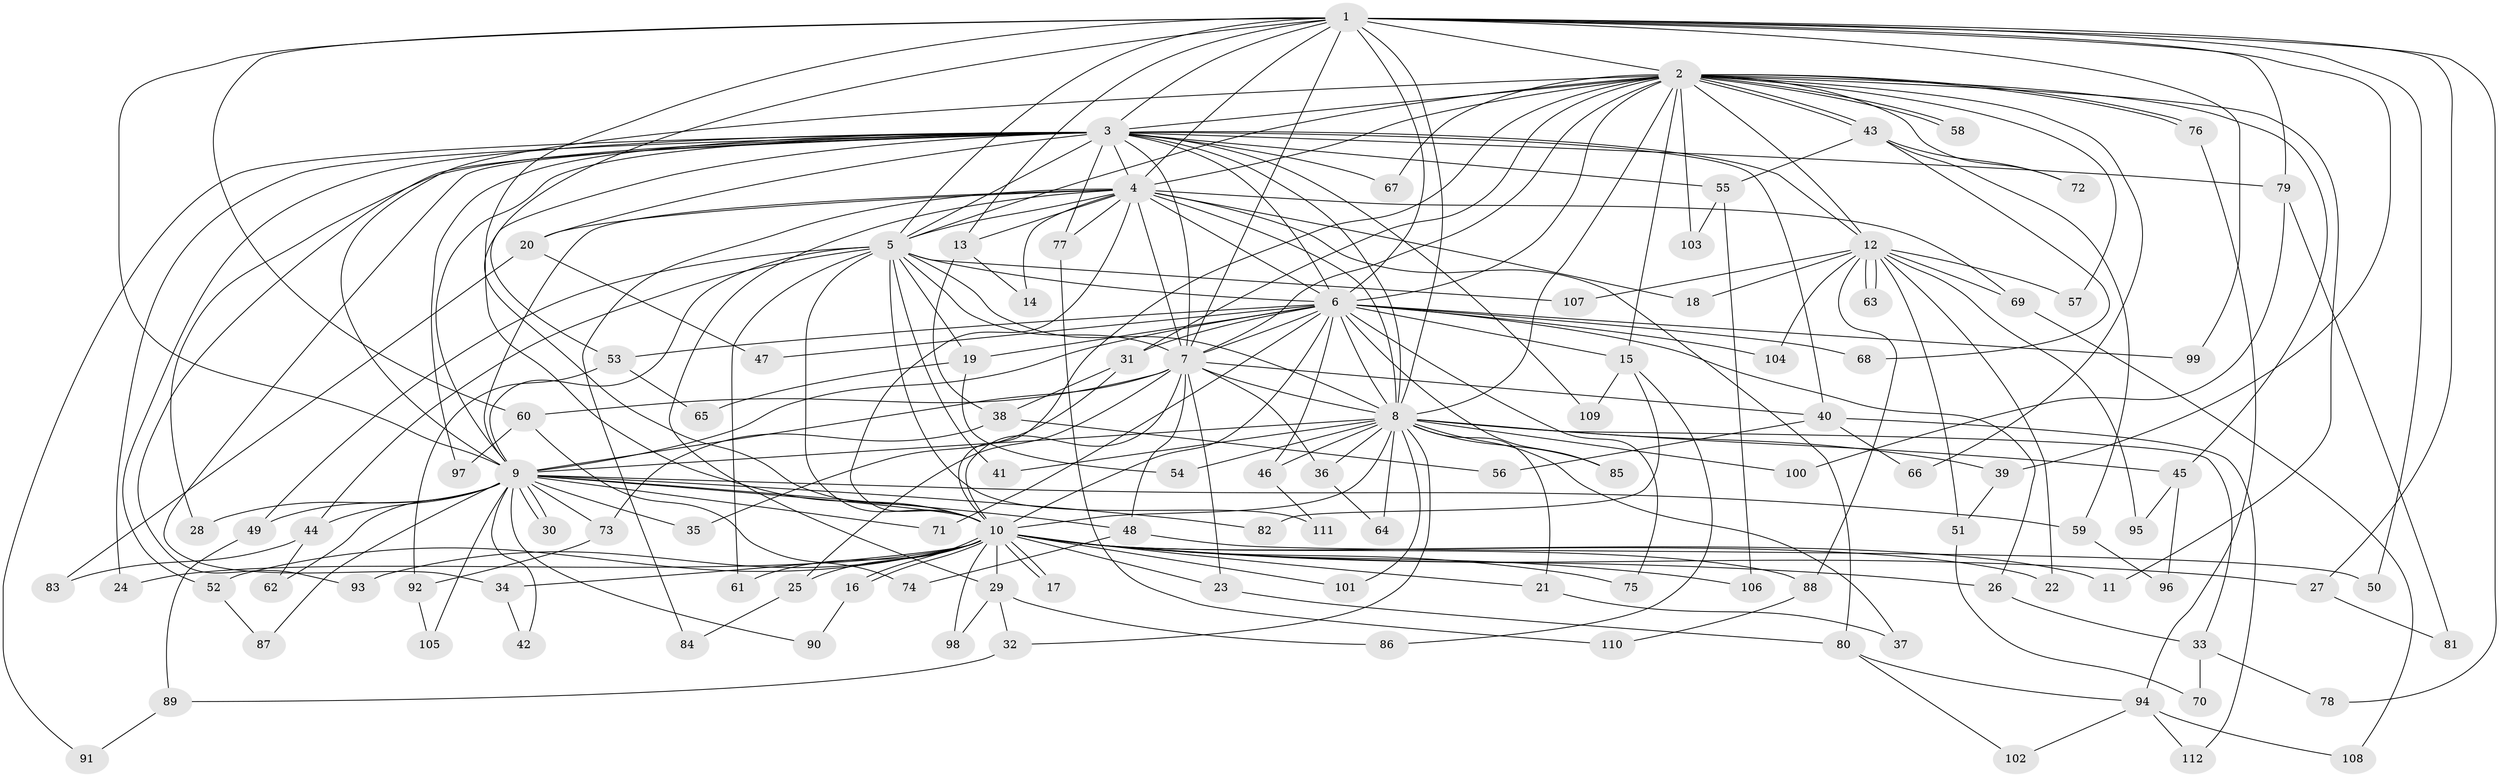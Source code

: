 // Generated by graph-tools (version 1.1) at 2025/11/02/27/25 16:11:02]
// undirected, 112 vertices, 249 edges
graph export_dot {
graph [start="1"]
  node [color=gray90,style=filled];
  1;
  2;
  3;
  4;
  5;
  6;
  7;
  8;
  9;
  10;
  11;
  12;
  13;
  14;
  15;
  16;
  17;
  18;
  19;
  20;
  21;
  22;
  23;
  24;
  25;
  26;
  27;
  28;
  29;
  30;
  31;
  32;
  33;
  34;
  35;
  36;
  37;
  38;
  39;
  40;
  41;
  42;
  43;
  44;
  45;
  46;
  47;
  48;
  49;
  50;
  51;
  52;
  53;
  54;
  55;
  56;
  57;
  58;
  59;
  60;
  61;
  62;
  63;
  64;
  65;
  66;
  67;
  68;
  69;
  70;
  71;
  72;
  73;
  74;
  75;
  76;
  77;
  78;
  79;
  80;
  81;
  82;
  83;
  84;
  85;
  86;
  87;
  88;
  89;
  90;
  91;
  92;
  93;
  94;
  95;
  96;
  97;
  98;
  99;
  100;
  101;
  102;
  103;
  104;
  105;
  106;
  107;
  108;
  109;
  110;
  111;
  112;
  1 -- 2;
  1 -- 3;
  1 -- 4;
  1 -- 5;
  1 -- 6;
  1 -- 7;
  1 -- 8;
  1 -- 9;
  1 -- 10;
  1 -- 13;
  1 -- 27;
  1 -- 39;
  1 -- 50;
  1 -- 53;
  1 -- 60;
  1 -- 78;
  1 -- 79;
  1 -- 99;
  2 -- 3;
  2 -- 4;
  2 -- 5;
  2 -- 6;
  2 -- 7;
  2 -- 8;
  2 -- 9;
  2 -- 10;
  2 -- 11;
  2 -- 12;
  2 -- 15;
  2 -- 31;
  2 -- 43;
  2 -- 43;
  2 -- 45;
  2 -- 57;
  2 -- 58;
  2 -- 58;
  2 -- 66;
  2 -- 67;
  2 -- 72;
  2 -- 76;
  2 -- 76;
  2 -- 103;
  3 -- 4;
  3 -- 5;
  3 -- 6;
  3 -- 7;
  3 -- 8;
  3 -- 9;
  3 -- 10;
  3 -- 12;
  3 -- 20;
  3 -- 24;
  3 -- 28;
  3 -- 34;
  3 -- 40;
  3 -- 52;
  3 -- 55;
  3 -- 67;
  3 -- 77;
  3 -- 79;
  3 -- 91;
  3 -- 93;
  3 -- 97;
  3 -- 109;
  4 -- 5;
  4 -- 6;
  4 -- 7;
  4 -- 8;
  4 -- 9;
  4 -- 10;
  4 -- 13;
  4 -- 14;
  4 -- 18;
  4 -- 20;
  4 -- 29;
  4 -- 69;
  4 -- 77;
  4 -- 80;
  4 -- 84;
  5 -- 6;
  5 -- 7;
  5 -- 8;
  5 -- 9;
  5 -- 10;
  5 -- 19;
  5 -- 41;
  5 -- 44;
  5 -- 49;
  5 -- 61;
  5 -- 107;
  5 -- 111;
  6 -- 7;
  6 -- 8;
  6 -- 9;
  6 -- 10;
  6 -- 15;
  6 -- 19;
  6 -- 26;
  6 -- 31;
  6 -- 46;
  6 -- 47;
  6 -- 53;
  6 -- 68;
  6 -- 71;
  6 -- 75;
  6 -- 85;
  6 -- 99;
  6 -- 104;
  7 -- 8;
  7 -- 9;
  7 -- 10;
  7 -- 23;
  7 -- 25;
  7 -- 36;
  7 -- 40;
  7 -- 48;
  7 -- 60;
  8 -- 9;
  8 -- 10;
  8 -- 21;
  8 -- 32;
  8 -- 33;
  8 -- 36;
  8 -- 37;
  8 -- 39;
  8 -- 41;
  8 -- 45;
  8 -- 46;
  8 -- 54;
  8 -- 64;
  8 -- 85;
  8 -- 100;
  8 -- 101;
  9 -- 10;
  9 -- 28;
  9 -- 30;
  9 -- 30;
  9 -- 35;
  9 -- 42;
  9 -- 44;
  9 -- 48;
  9 -- 49;
  9 -- 59;
  9 -- 62;
  9 -- 71;
  9 -- 73;
  9 -- 82;
  9 -- 87;
  9 -- 90;
  9 -- 105;
  10 -- 11;
  10 -- 16;
  10 -- 16;
  10 -- 17;
  10 -- 17;
  10 -- 21;
  10 -- 22;
  10 -- 23;
  10 -- 24;
  10 -- 25;
  10 -- 26;
  10 -- 27;
  10 -- 29;
  10 -- 34;
  10 -- 52;
  10 -- 61;
  10 -- 75;
  10 -- 88;
  10 -- 93;
  10 -- 98;
  10 -- 101;
  10 -- 106;
  12 -- 18;
  12 -- 22;
  12 -- 51;
  12 -- 57;
  12 -- 63;
  12 -- 63;
  12 -- 69;
  12 -- 88;
  12 -- 95;
  12 -- 104;
  12 -- 107;
  13 -- 14;
  13 -- 38;
  15 -- 82;
  15 -- 86;
  15 -- 109;
  16 -- 90;
  19 -- 54;
  19 -- 65;
  20 -- 47;
  20 -- 83;
  21 -- 37;
  23 -- 80;
  25 -- 84;
  26 -- 33;
  27 -- 81;
  29 -- 32;
  29 -- 86;
  29 -- 98;
  31 -- 35;
  31 -- 38;
  32 -- 89;
  33 -- 70;
  33 -- 78;
  34 -- 42;
  36 -- 64;
  38 -- 56;
  38 -- 73;
  39 -- 51;
  40 -- 56;
  40 -- 66;
  40 -- 112;
  43 -- 55;
  43 -- 59;
  43 -- 68;
  43 -- 72;
  44 -- 62;
  44 -- 83;
  45 -- 95;
  45 -- 96;
  46 -- 111;
  48 -- 50;
  48 -- 74;
  49 -- 89;
  51 -- 70;
  52 -- 87;
  53 -- 65;
  53 -- 92;
  55 -- 103;
  55 -- 106;
  59 -- 96;
  60 -- 74;
  60 -- 97;
  69 -- 108;
  73 -- 92;
  76 -- 94;
  77 -- 110;
  79 -- 81;
  79 -- 100;
  80 -- 94;
  80 -- 102;
  88 -- 110;
  89 -- 91;
  92 -- 105;
  94 -- 102;
  94 -- 108;
  94 -- 112;
}

